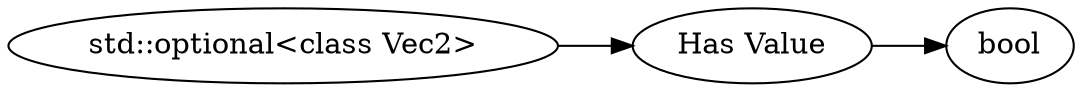 digraph "std::optional<class Vec2>" {
rankdir = LR
27
27 -> 28
28 -> 29

27 [label="std::optional<class Vec2>",comment="name: \"std::optional<class Vec2>\", typeName: \"\", id: 27, branchId: 0, recurseId: -1, attributes: 0, notes: \"\""];
28 [label="Has Value",comment="name: \"Has Value\", typeName: \"\", id: 28, branchId: 0, recurseId: -1, attributes: 0, notes: \"If true, follow with appropriate data type, otherwise nothing\""];
29 [label="bool",comment="name: \"bool\", typeName: \"\", id: 29, branchId: 0, recurseId: -1, attributes: 512, notes: \"\""];
{ rank = max;29}

}
